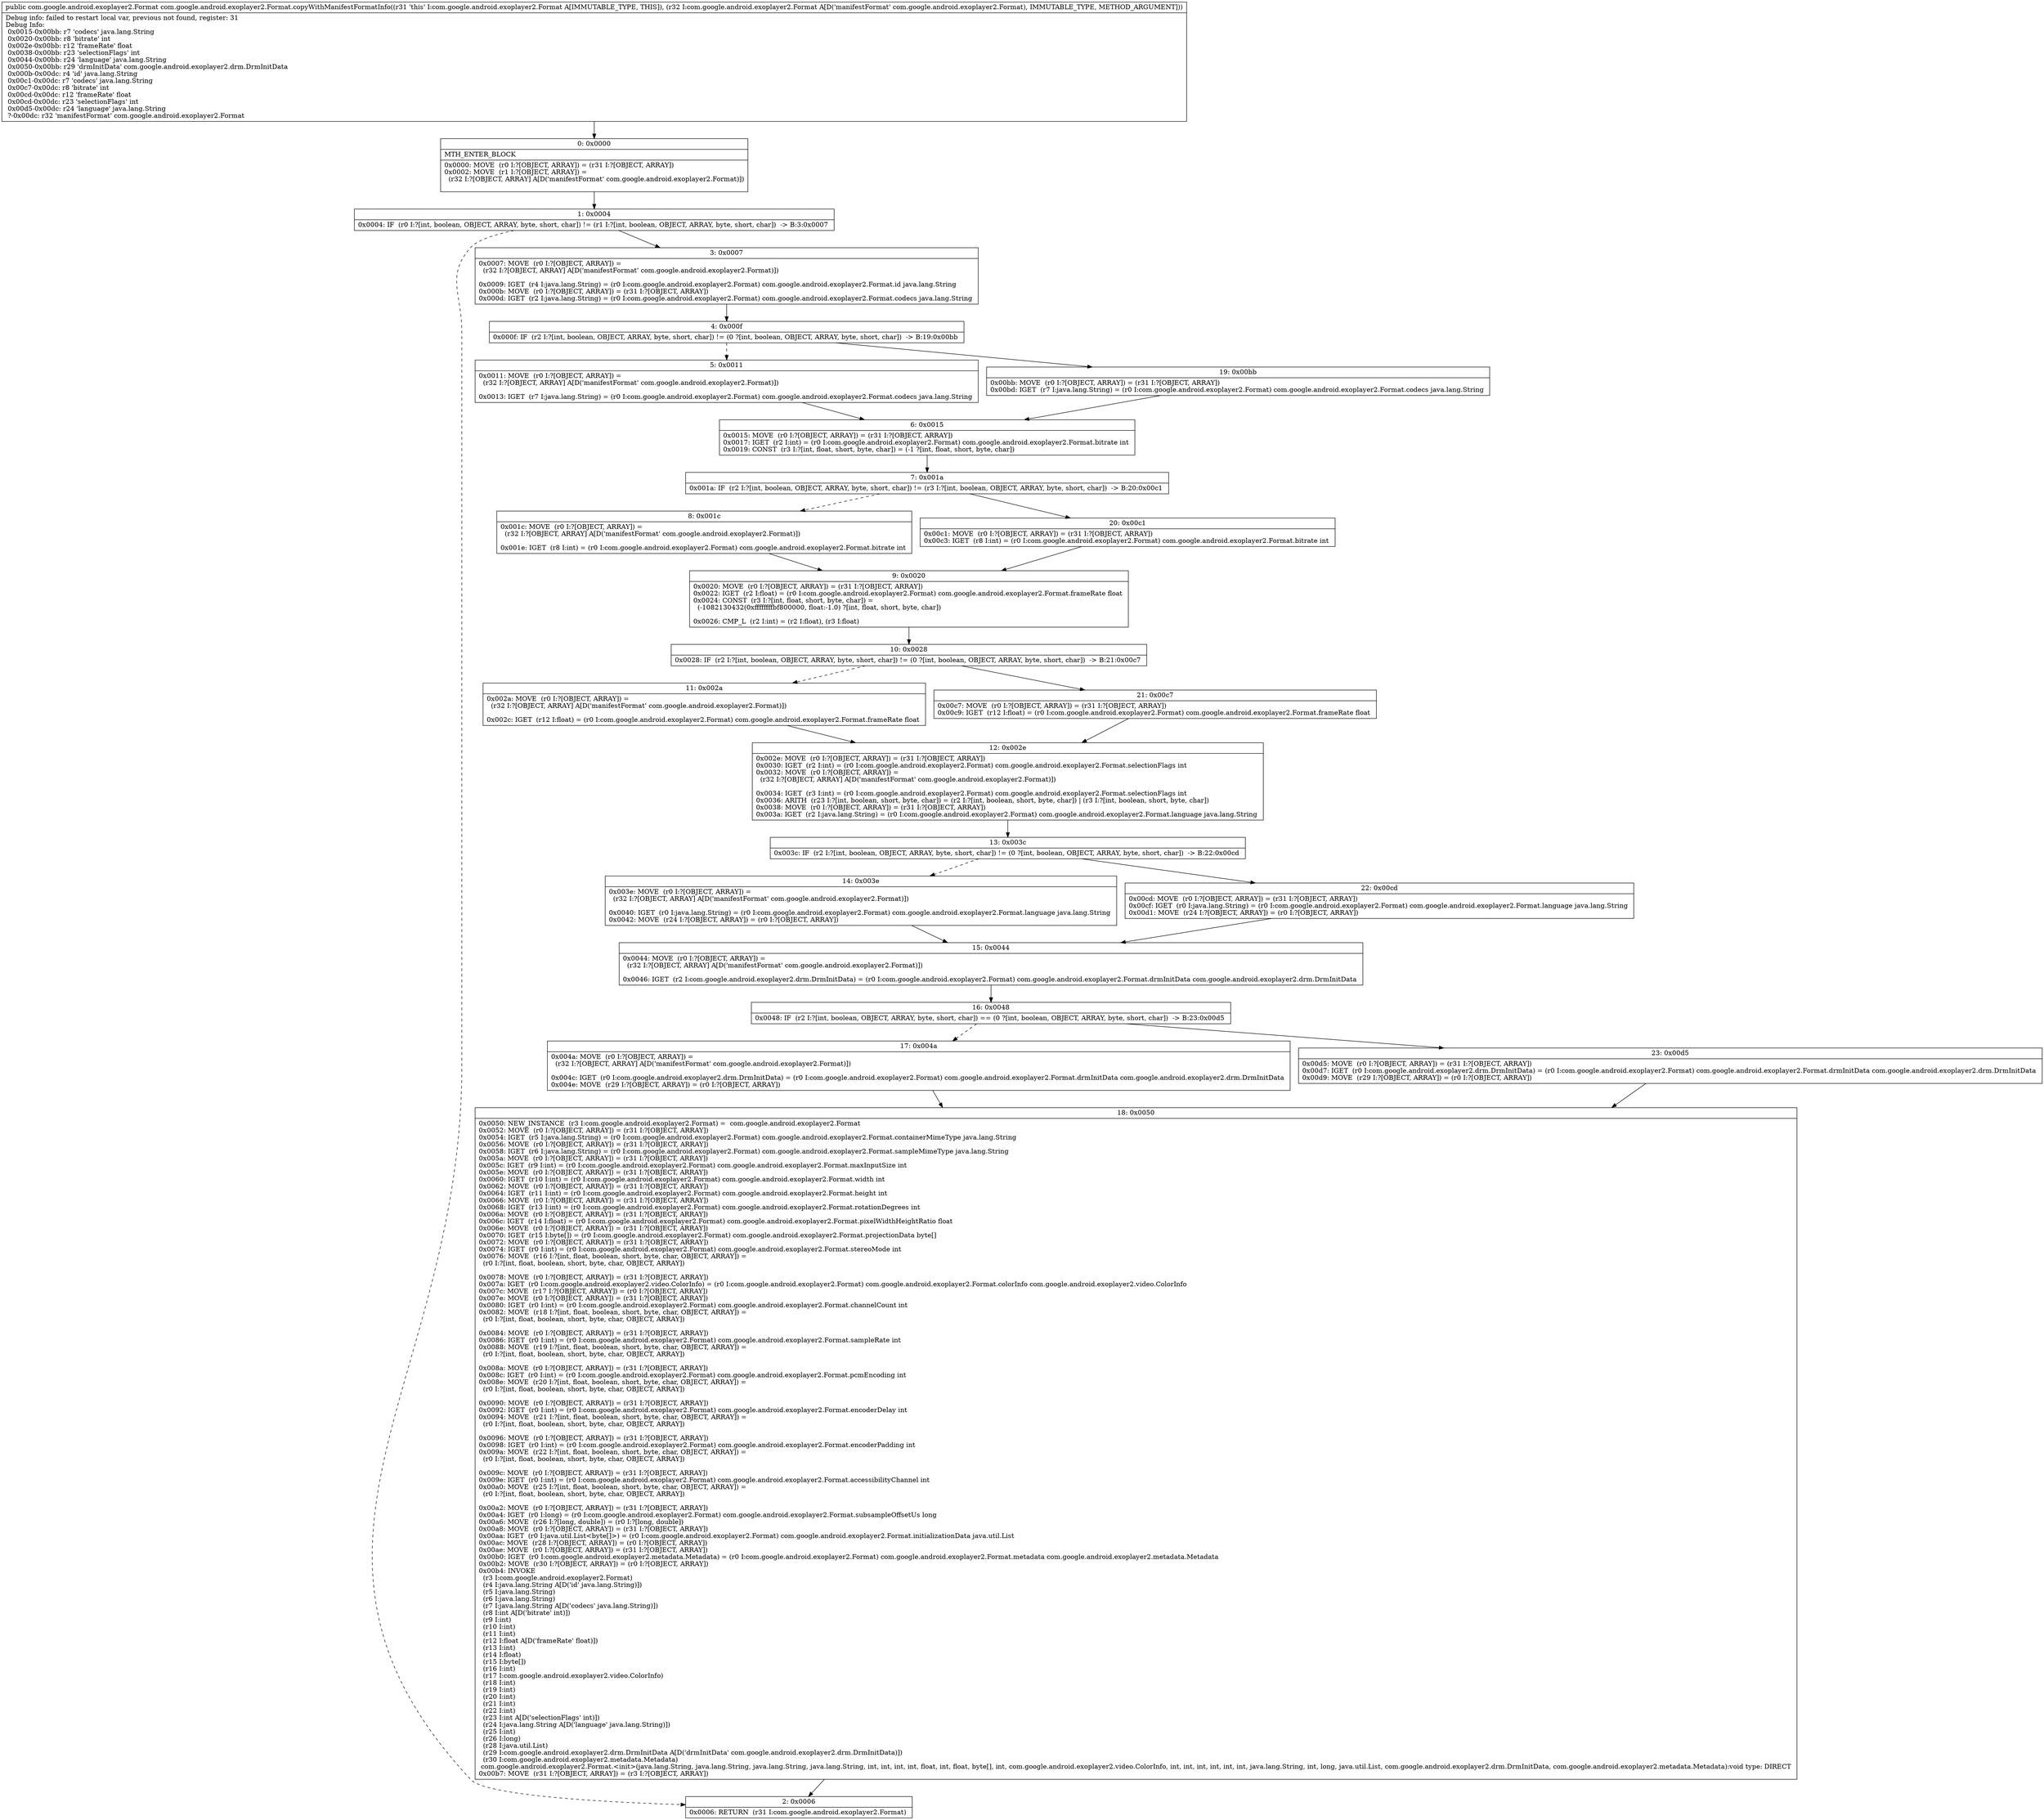 digraph "CFG forcom.google.android.exoplayer2.Format.copyWithManifestFormatInfo(Lcom\/google\/android\/exoplayer2\/Format;)Lcom\/google\/android\/exoplayer2\/Format;" {
Node_0 [shape=record,label="{0\:\ 0x0000|MTH_ENTER_BLOCK\l|0x0000: MOVE  (r0 I:?[OBJECT, ARRAY]) = (r31 I:?[OBJECT, ARRAY]) \l0x0002: MOVE  (r1 I:?[OBJECT, ARRAY]) = \l  (r32 I:?[OBJECT, ARRAY] A[D('manifestFormat' com.google.android.exoplayer2.Format)])\l \l}"];
Node_1 [shape=record,label="{1\:\ 0x0004|0x0004: IF  (r0 I:?[int, boolean, OBJECT, ARRAY, byte, short, char]) != (r1 I:?[int, boolean, OBJECT, ARRAY, byte, short, char])  \-\> B:3:0x0007 \l}"];
Node_2 [shape=record,label="{2\:\ 0x0006|0x0006: RETURN  (r31 I:com.google.android.exoplayer2.Format) \l}"];
Node_3 [shape=record,label="{3\:\ 0x0007|0x0007: MOVE  (r0 I:?[OBJECT, ARRAY]) = \l  (r32 I:?[OBJECT, ARRAY] A[D('manifestFormat' com.google.android.exoplayer2.Format)])\l \l0x0009: IGET  (r4 I:java.lang.String) = (r0 I:com.google.android.exoplayer2.Format) com.google.android.exoplayer2.Format.id java.lang.String \l0x000b: MOVE  (r0 I:?[OBJECT, ARRAY]) = (r31 I:?[OBJECT, ARRAY]) \l0x000d: IGET  (r2 I:java.lang.String) = (r0 I:com.google.android.exoplayer2.Format) com.google.android.exoplayer2.Format.codecs java.lang.String \l}"];
Node_4 [shape=record,label="{4\:\ 0x000f|0x000f: IF  (r2 I:?[int, boolean, OBJECT, ARRAY, byte, short, char]) != (0 ?[int, boolean, OBJECT, ARRAY, byte, short, char])  \-\> B:19:0x00bb \l}"];
Node_5 [shape=record,label="{5\:\ 0x0011|0x0011: MOVE  (r0 I:?[OBJECT, ARRAY]) = \l  (r32 I:?[OBJECT, ARRAY] A[D('manifestFormat' com.google.android.exoplayer2.Format)])\l \l0x0013: IGET  (r7 I:java.lang.String) = (r0 I:com.google.android.exoplayer2.Format) com.google.android.exoplayer2.Format.codecs java.lang.String \l}"];
Node_6 [shape=record,label="{6\:\ 0x0015|0x0015: MOVE  (r0 I:?[OBJECT, ARRAY]) = (r31 I:?[OBJECT, ARRAY]) \l0x0017: IGET  (r2 I:int) = (r0 I:com.google.android.exoplayer2.Format) com.google.android.exoplayer2.Format.bitrate int \l0x0019: CONST  (r3 I:?[int, float, short, byte, char]) = (\-1 ?[int, float, short, byte, char]) \l}"];
Node_7 [shape=record,label="{7\:\ 0x001a|0x001a: IF  (r2 I:?[int, boolean, OBJECT, ARRAY, byte, short, char]) != (r3 I:?[int, boolean, OBJECT, ARRAY, byte, short, char])  \-\> B:20:0x00c1 \l}"];
Node_8 [shape=record,label="{8\:\ 0x001c|0x001c: MOVE  (r0 I:?[OBJECT, ARRAY]) = \l  (r32 I:?[OBJECT, ARRAY] A[D('manifestFormat' com.google.android.exoplayer2.Format)])\l \l0x001e: IGET  (r8 I:int) = (r0 I:com.google.android.exoplayer2.Format) com.google.android.exoplayer2.Format.bitrate int \l}"];
Node_9 [shape=record,label="{9\:\ 0x0020|0x0020: MOVE  (r0 I:?[OBJECT, ARRAY]) = (r31 I:?[OBJECT, ARRAY]) \l0x0022: IGET  (r2 I:float) = (r0 I:com.google.android.exoplayer2.Format) com.google.android.exoplayer2.Format.frameRate float \l0x0024: CONST  (r3 I:?[int, float, short, byte, char]) = \l  (\-1082130432(0xffffffffbf800000, float:\-1.0) ?[int, float, short, byte, char])\l \l0x0026: CMP_L  (r2 I:int) = (r2 I:float), (r3 I:float) \l}"];
Node_10 [shape=record,label="{10\:\ 0x0028|0x0028: IF  (r2 I:?[int, boolean, OBJECT, ARRAY, byte, short, char]) != (0 ?[int, boolean, OBJECT, ARRAY, byte, short, char])  \-\> B:21:0x00c7 \l}"];
Node_11 [shape=record,label="{11\:\ 0x002a|0x002a: MOVE  (r0 I:?[OBJECT, ARRAY]) = \l  (r32 I:?[OBJECT, ARRAY] A[D('manifestFormat' com.google.android.exoplayer2.Format)])\l \l0x002c: IGET  (r12 I:float) = (r0 I:com.google.android.exoplayer2.Format) com.google.android.exoplayer2.Format.frameRate float \l}"];
Node_12 [shape=record,label="{12\:\ 0x002e|0x002e: MOVE  (r0 I:?[OBJECT, ARRAY]) = (r31 I:?[OBJECT, ARRAY]) \l0x0030: IGET  (r2 I:int) = (r0 I:com.google.android.exoplayer2.Format) com.google.android.exoplayer2.Format.selectionFlags int \l0x0032: MOVE  (r0 I:?[OBJECT, ARRAY]) = \l  (r32 I:?[OBJECT, ARRAY] A[D('manifestFormat' com.google.android.exoplayer2.Format)])\l \l0x0034: IGET  (r3 I:int) = (r0 I:com.google.android.exoplayer2.Format) com.google.android.exoplayer2.Format.selectionFlags int \l0x0036: ARITH  (r23 I:?[int, boolean, short, byte, char]) = (r2 I:?[int, boolean, short, byte, char]) \| (r3 I:?[int, boolean, short, byte, char]) \l0x0038: MOVE  (r0 I:?[OBJECT, ARRAY]) = (r31 I:?[OBJECT, ARRAY]) \l0x003a: IGET  (r2 I:java.lang.String) = (r0 I:com.google.android.exoplayer2.Format) com.google.android.exoplayer2.Format.language java.lang.String \l}"];
Node_13 [shape=record,label="{13\:\ 0x003c|0x003c: IF  (r2 I:?[int, boolean, OBJECT, ARRAY, byte, short, char]) != (0 ?[int, boolean, OBJECT, ARRAY, byte, short, char])  \-\> B:22:0x00cd \l}"];
Node_14 [shape=record,label="{14\:\ 0x003e|0x003e: MOVE  (r0 I:?[OBJECT, ARRAY]) = \l  (r32 I:?[OBJECT, ARRAY] A[D('manifestFormat' com.google.android.exoplayer2.Format)])\l \l0x0040: IGET  (r0 I:java.lang.String) = (r0 I:com.google.android.exoplayer2.Format) com.google.android.exoplayer2.Format.language java.lang.String \l0x0042: MOVE  (r24 I:?[OBJECT, ARRAY]) = (r0 I:?[OBJECT, ARRAY]) \l}"];
Node_15 [shape=record,label="{15\:\ 0x0044|0x0044: MOVE  (r0 I:?[OBJECT, ARRAY]) = \l  (r32 I:?[OBJECT, ARRAY] A[D('manifestFormat' com.google.android.exoplayer2.Format)])\l \l0x0046: IGET  (r2 I:com.google.android.exoplayer2.drm.DrmInitData) = (r0 I:com.google.android.exoplayer2.Format) com.google.android.exoplayer2.Format.drmInitData com.google.android.exoplayer2.drm.DrmInitData \l}"];
Node_16 [shape=record,label="{16\:\ 0x0048|0x0048: IF  (r2 I:?[int, boolean, OBJECT, ARRAY, byte, short, char]) == (0 ?[int, boolean, OBJECT, ARRAY, byte, short, char])  \-\> B:23:0x00d5 \l}"];
Node_17 [shape=record,label="{17\:\ 0x004a|0x004a: MOVE  (r0 I:?[OBJECT, ARRAY]) = \l  (r32 I:?[OBJECT, ARRAY] A[D('manifestFormat' com.google.android.exoplayer2.Format)])\l \l0x004c: IGET  (r0 I:com.google.android.exoplayer2.drm.DrmInitData) = (r0 I:com.google.android.exoplayer2.Format) com.google.android.exoplayer2.Format.drmInitData com.google.android.exoplayer2.drm.DrmInitData \l0x004e: MOVE  (r29 I:?[OBJECT, ARRAY]) = (r0 I:?[OBJECT, ARRAY]) \l}"];
Node_18 [shape=record,label="{18\:\ 0x0050|0x0050: NEW_INSTANCE  (r3 I:com.google.android.exoplayer2.Format) =  com.google.android.exoplayer2.Format \l0x0052: MOVE  (r0 I:?[OBJECT, ARRAY]) = (r31 I:?[OBJECT, ARRAY]) \l0x0054: IGET  (r5 I:java.lang.String) = (r0 I:com.google.android.exoplayer2.Format) com.google.android.exoplayer2.Format.containerMimeType java.lang.String \l0x0056: MOVE  (r0 I:?[OBJECT, ARRAY]) = (r31 I:?[OBJECT, ARRAY]) \l0x0058: IGET  (r6 I:java.lang.String) = (r0 I:com.google.android.exoplayer2.Format) com.google.android.exoplayer2.Format.sampleMimeType java.lang.String \l0x005a: MOVE  (r0 I:?[OBJECT, ARRAY]) = (r31 I:?[OBJECT, ARRAY]) \l0x005c: IGET  (r9 I:int) = (r0 I:com.google.android.exoplayer2.Format) com.google.android.exoplayer2.Format.maxInputSize int \l0x005e: MOVE  (r0 I:?[OBJECT, ARRAY]) = (r31 I:?[OBJECT, ARRAY]) \l0x0060: IGET  (r10 I:int) = (r0 I:com.google.android.exoplayer2.Format) com.google.android.exoplayer2.Format.width int \l0x0062: MOVE  (r0 I:?[OBJECT, ARRAY]) = (r31 I:?[OBJECT, ARRAY]) \l0x0064: IGET  (r11 I:int) = (r0 I:com.google.android.exoplayer2.Format) com.google.android.exoplayer2.Format.height int \l0x0066: MOVE  (r0 I:?[OBJECT, ARRAY]) = (r31 I:?[OBJECT, ARRAY]) \l0x0068: IGET  (r13 I:int) = (r0 I:com.google.android.exoplayer2.Format) com.google.android.exoplayer2.Format.rotationDegrees int \l0x006a: MOVE  (r0 I:?[OBJECT, ARRAY]) = (r31 I:?[OBJECT, ARRAY]) \l0x006c: IGET  (r14 I:float) = (r0 I:com.google.android.exoplayer2.Format) com.google.android.exoplayer2.Format.pixelWidthHeightRatio float \l0x006e: MOVE  (r0 I:?[OBJECT, ARRAY]) = (r31 I:?[OBJECT, ARRAY]) \l0x0070: IGET  (r15 I:byte[]) = (r0 I:com.google.android.exoplayer2.Format) com.google.android.exoplayer2.Format.projectionData byte[] \l0x0072: MOVE  (r0 I:?[OBJECT, ARRAY]) = (r31 I:?[OBJECT, ARRAY]) \l0x0074: IGET  (r0 I:int) = (r0 I:com.google.android.exoplayer2.Format) com.google.android.exoplayer2.Format.stereoMode int \l0x0076: MOVE  (r16 I:?[int, float, boolean, short, byte, char, OBJECT, ARRAY]) = \l  (r0 I:?[int, float, boolean, short, byte, char, OBJECT, ARRAY])\l \l0x0078: MOVE  (r0 I:?[OBJECT, ARRAY]) = (r31 I:?[OBJECT, ARRAY]) \l0x007a: IGET  (r0 I:com.google.android.exoplayer2.video.ColorInfo) = (r0 I:com.google.android.exoplayer2.Format) com.google.android.exoplayer2.Format.colorInfo com.google.android.exoplayer2.video.ColorInfo \l0x007c: MOVE  (r17 I:?[OBJECT, ARRAY]) = (r0 I:?[OBJECT, ARRAY]) \l0x007e: MOVE  (r0 I:?[OBJECT, ARRAY]) = (r31 I:?[OBJECT, ARRAY]) \l0x0080: IGET  (r0 I:int) = (r0 I:com.google.android.exoplayer2.Format) com.google.android.exoplayer2.Format.channelCount int \l0x0082: MOVE  (r18 I:?[int, float, boolean, short, byte, char, OBJECT, ARRAY]) = \l  (r0 I:?[int, float, boolean, short, byte, char, OBJECT, ARRAY])\l \l0x0084: MOVE  (r0 I:?[OBJECT, ARRAY]) = (r31 I:?[OBJECT, ARRAY]) \l0x0086: IGET  (r0 I:int) = (r0 I:com.google.android.exoplayer2.Format) com.google.android.exoplayer2.Format.sampleRate int \l0x0088: MOVE  (r19 I:?[int, float, boolean, short, byte, char, OBJECT, ARRAY]) = \l  (r0 I:?[int, float, boolean, short, byte, char, OBJECT, ARRAY])\l \l0x008a: MOVE  (r0 I:?[OBJECT, ARRAY]) = (r31 I:?[OBJECT, ARRAY]) \l0x008c: IGET  (r0 I:int) = (r0 I:com.google.android.exoplayer2.Format) com.google.android.exoplayer2.Format.pcmEncoding int \l0x008e: MOVE  (r20 I:?[int, float, boolean, short, byte, char, OBJECT, ARRAY]) = \l  (r0 I:?[int, float, boolean, short, byte, char, OBJECT, ARRAY])\l \l0x0090: MOVE  (r0 I:?[OBJECT, ARRAY]) = (r31 I:?[OBJECT, ARRAY]) \l0x0092: IGET  (r0 I:int) = (r0 I:com.google.android.exoplayer2.Format) com.google.android.exoplayer2.Format.encoderDelay int \l0x0094: MOVE  (r21 I:?[int, float, boolean, short, byte, char, OBJECT, ARRAY]) = \l  (r0 I:?[int, float, boolean, short, byte, char, OBJECT, ARRAY])\l \l0x0096: MOVE  (r0 I:?[OBJECT, ARRAY]) = (r31 I:?[OBJECT, ARRAY]) \l0x0098: IGET  (r0 I:int) = (r0 I:com.google.android.exoplayer2.Format) com.google.android.exoplayer2.Format.encoderPadding int \l0x009a: MOVE  (r22 I:?[int, float, boolean, short, byte, char, OBJECT, ARRAY]) = \l  (r0 I:?[int, float, boolean, short, byte, char, OBJECT, ARRAY])\l \l0x009c: MOVE  (r0 I:?[OBJECT, ARRAY]) = (r31 I:?[OBJECT, ARRAY]) \l0x009e: IGET  (r0 I:int) = (r0 I:com.google.android.exoplayer2.Format) com.google.android.exoplayer2.Format.accessibilityChannel int \l0x00a0: MOVE  (r25 I:?[int, float, boolean, short, byte, char, OBJECT, ARRAY]) = \l  (r0 I:?[int, float, boolean, short, byte, char, OBJECT, ARRAY])\l \l0x00a2: MOVE  (r0 I:?[OBJECT, ARRAY]) = (r31 I:?[OBJECT, ARRAY]) \l0x00a4: IGET  (r0 I:long) = (r0 I:com.google.android.exoplayer2.Format) com.google.android.exoplayer2.Format.subsampleOffsetUs long \l0x00a6: MOVE  (r26 I:?[long, double]) = (r0 I:?[long, double]) \l0x00a8: MOVE  (r0 I:?[OBJECT, ARRAY]) = (r31 I:?[OBJECT, ARRAY]) \l0x00aa: IGET  (r0 I:java.util.List\<byte[]\>) = (r0 I:com.google.android.exoplayer2.Format) com.google.android.exoplayer2.Format.initializationData java.util.List \l0x00ac: MOVE  (r28 I:?[OBJECT, ARRAY]) = (r0 I:?[OBJECT, ARRAY]) \l0x00ae: MOVE  (r0 I:?[OBJECT, ARRAY]) = (r31 I:?[OBJECT, ARRAY]) \l0x00b0: IGET  (r0 I:com.google.android.exoplayer2.metadata.Metadata) = (r0 I:com.google.android.exoplayer2.Format) com.google.android.exoplayer2.Format.metadata com.google.android.exoplayer2.metadata.Metadata \l0x00b2: MOVE  (r30 I:?[OBJECT, ARRAY]) = (r0 I:?[OBJECT, ARRAY]) \l0x00b4: INVOKE  \l  (r3 I:com.google.android.exoplayer2.Format)\l  (r4 I:java.lang.String A[D('id' java.lang.String)])\l  (r5 I:java.lang.String)\l  (r6 I:java.lang.String)\l  (r7 I:java.lang.String A[D('codecs' java.lang.String)])\l  (r8 I:int A[D('bitrate' int)])\l  (r9 I:int)\l  (r10 I:int)\l  (r11 I:int)\l  (r12 I:float A[D('frameRate' float)])\l  (r13 I:int)\l  (r14 I:float)\l  (r15 I:byte[])\l  (r16 I:int)\l  (r17 I:com.google.android.exoplayer2.video.ColorInfo)\l  (r18 I:int)\l  (r19 I:int)\l  (r20 I:int)\l  (r21 I:int)\l  (r22 I:int)\l  (r23 I:int A[D('selectionFlags' int)])\l  (r24 I:java.lang.String A[D('language' java.lang.String)])\l  (r25 I:int)\l  (r26 I:long)\l  (r28 I:java.util.List)\l  (r29 I:com.google.android.exoplayer2.drm.DrmInitData A[D('drmInitData' com.google.android.exoplayer2.drm.DrmInitData)])\l  (r30 I:com.google.android.exoplayer2.metadata.Metadata)\l com.google.android.exoplayer2.Format.\<init\>(java.lang.String, java.lang.String, java.lang.String, java.lang.String, int, int, int, int, float, int, float, byte[], int, com.google.android.exoplayer2.video.ColorInfo, int, int, int, int, int, int, java.lang.String, int, long, java.util.List, com.google.android.exoplayer2.drm.DrmInitData, com.google.android.exoplayer2.metadata.Metadata):void type: DIRECT \l0x00b7: MOVE  (r31 I:?[OBJECT, ARRAY]) = (r3 I:?[OBJECT, ARRAY]) \l}"];
Node_19 [shape=record,label="{19\:\ 0x00bb|0x00bb: MOVE  (r0 I:?[OBJECT, ARRAY]) = (r31 I:?[OBJECT, ARRAY]) \l0x00bd: IGET  (r7 I:java.lang.String) = (r0 I:com.google.android.exoplayer2.Format) com.google.android.exoplayer2.Format.codecs java.lang.String \l}"];
Node_20 [shape=record,label="{20\:\ 0x00c1|0x00c1: MOVE  (r0 I:?[OBJECT, ARRAY]) = (r31 I:?[OBJECT, ARRAY]) \l0x00c3: IGET  (r8 I:int) = (r0 I:com.google.android.exoplayer2.Format) com.google.android.exoplayer2.Format.bitrate int \l}"];
Node_21 [shape=record,label="{21\:\ 0x00c7|0x00c7: MOVE  (r0 I:?[OBJECT, ARRAY]) = (r31 I:?[OBJECT, ARRAY]) \l0x00c9: IGET  (r12 I:float) = (r0 I:com.google.android.exoplayer2.Format) com.google.android.exoplayer2.Format.frameRate float \l}"];
Node_22 [shape=record,label="{22\:\ 0x00cd|0x00cd: MOVE  (r0 I:?[OBJECT, ARRAY]) = (r31 I:?[OBJECT, ARRAY]) \l0x00cf: IGET  (r0 I:java.lang.String) = (r0 I:com.google.android.exoplayer2.Format) com.google.android.exoplayer2.Format.language java.lang.String \l0x00d1: MOVE  (r24 I:?[OBJECT, ARRAY]) = (r0 I:?[OBJECT, ARRAY]) \l}"];
Node_23 [shape=record,label="{23\:\ 0x00d5|0x00d5: MOVE  (r0 I:?[OBJECT, ARRAY]) = (r31 I:?[OBJECT, ARRAY]) \l0x00d7: IGET  (r0 I:com.google.android.exoplayer2.drm.DrmInitData) = (r0 I:com.google.android.exoplayer2.Format) com.google.android.exoplayer2.Format.drmInitData com.google.android.exoplayer2.drm.DrmInitData \l0x00d9: MOVE  (r29 I:?[OBJECT, ARRAY]) = (r0 I:?[OBJECT, ARRAY]) \l}"];
MethodNode[shape=record,label="{public com.google.android.exoplayer2.Format com.google.android.exoplayer2.Format.copyWithManifestFormatInfo((r31 'this' I:com.google.android.exoplayer2.Format A[IMMUTABLE_TYPE, THIS]), (r32 I:com.google.android.exoplayer2.Format A[D('manifestFormat' com.google.android.exoplayer2.Format), IMMUTABLE_TYPE, METHOD_ARGUMENT]))  | Debug info: failed to restart local var, previous not found, register: 31\lDebug Info:\l  0x0015\-0x00bb: r7 'codecs' java.lang.String\l  0x0020\-0x00bb: r8 'bitrate' int\l  0x002e\-0x00bb: r12 'frameRate' float\l  0x0038\-0x00bb: r23 'selectionFlags' int\l  0x0044\-0x00bb: r24 'language' java.lang.String\l  0x0050\-0x00bb: r29 'drmInitData' com.google.android.exoplayer2.drm.DrmInitData\l  0x000b\-0x00dc: r4 'id' java.lang.String\l  0x00c1\-0x00dc: r7 'codecs' java.lang.String\l  0x00c7\-0x00dc: r8 'bitrate' int\l  0x00cd\-0x00dc: r12 'frameRate' float\l  0x00cd\-0x00dc: r23 'selectionFlags' int\l  0x00d5\-0x00dc: r24 'language' java.lang.String\l  ?\-0x00dc: r32 'manifestFormat' com.google.android.exoplayer2.Format\l}"];
MethodNode -> Node_0;
Node_0 -> Node_1;
Node_1 -> Node_2[style=dashed];
Node_1 -> Node_3;
Node_3 -> Node_4;
Node_4 -> Node_5[style=dashed];
Node_4 -> Node_19;
Node_5 -> Node_6;
Node_6 -> Node_7;
Node_7 -> Node_8[style=dashed];
Node_7 -> Node_20;
Node_8 -> Node_9;
Node_9 -> Node_10;
Node_10 -> Node_11[style=dashed];
Node_10 -> Node_21;
Node_11 -> Node_12;
Node_12 -> Node_13;
Node_13 -> Node_14[style=dashed];
Node_13 -> Node_22;
Node_14 -> Node_15;
Node_15 -> Node_16;
Node_16 -> Node_17[style=dashed];
Node_16 -> Node_23;
Node_17 -> Node_18;
Node_18 -> Node_2;
Node_19 -> Node_6;
Node_20 -> Node_9;
Node_21 -> Node_12;
Node_22 -> Node_15;
Node_23 -> Node_18;
}

